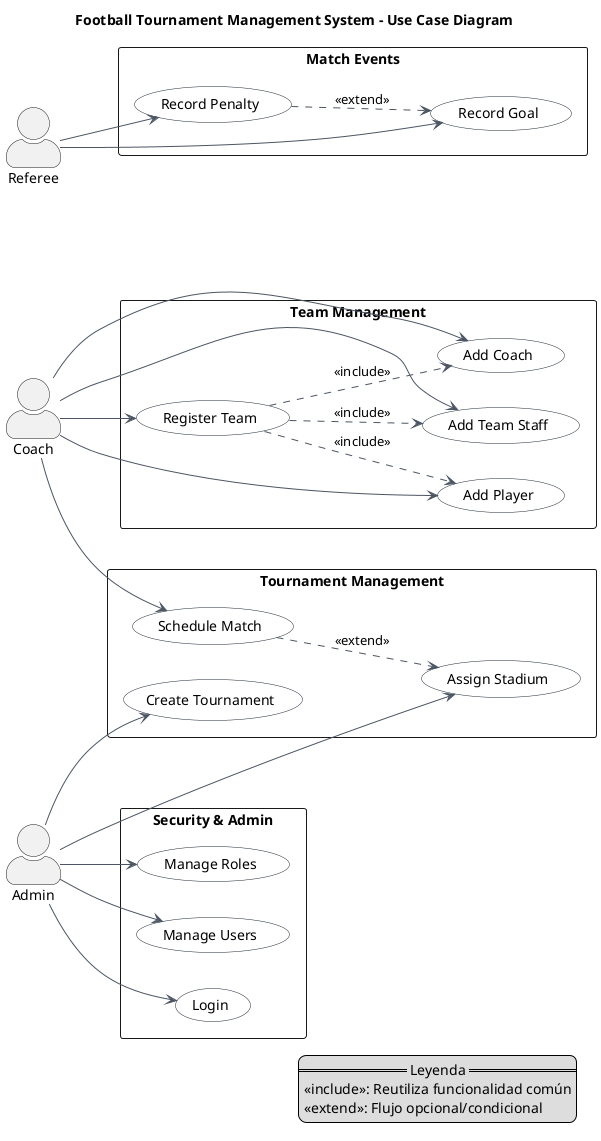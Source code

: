 @startuml
left to right direction
skinparam packageStyle rectangle
skinparam usecase {
  BackgroundColor White
  BorderColor #1f2937
  ArrowColor #4b5563
}
skinparam ActorStyle awesome

title Football Tournament Management System – Use Case Diagram

actor "Coach" as Coach
actor "Referee" as Referee
actor "Admin" as Admin

package "Tournament Management" {
  (Create Tournament) as UC_CreateTournament
  (Schedule Match) as UC_ScheduleMatch
  (Assign Stadium) as UC_AssignStadium
}

package "Team Management" {
  (Register Team) as UC_RegisterTeam
  (Add Player) as UC_AddPlayer
  (Add Coach) as UC_AddCoach
  (Add Team Staff) as UC_AddStaff
}

package "Match Events" {
  (Record Goal) as UC_RecordGoal
  (Record Penalty) as UC_RecordPenalty
}

package "Security & Admin" {
  (Login) as UC_Login
  (Manage Roles) as UC_Roles
  (Manage Users) as UC_Users
}

' Relaciones de actores
Coach --> UC_RegisterTeam
Coach --> UC_AddPlayer
Coach --> UC_AddCoach
Coach --> UC_AddStaff
Coach --> UC_ScheduleMatch

Referee --> UC_RecordGoal
Referee --> UC_RecordPenalty

Admin --> UC_Login
Admin --> UC_Roles
Admin --> UC_Users
Admin --> UC_CreateTournament
Admin --> UC_AssignStadium

' Includes (reutilización)
UC_RegisterTeam ..> UC_AddCoach : <<include>>
UC_RegisterTeam ..> UC_AddPlayer : <<include>>
UC_RegisterTeam ..> UC_AddStaff : <<include>>

' Extends (comportamiento opcional/condicional)
UC_ScheduleMatch ..> UC_AssignStadium : <<extend>>
UC_RecordPenalty ..> UC_RecordGoal : <<extend>>

legend right
  == Leyenda ==
  <<include>>: Reutiliza funcionalidad común
  <<extend>>: Flujo opcional/condicional
endlegend
@enduml
